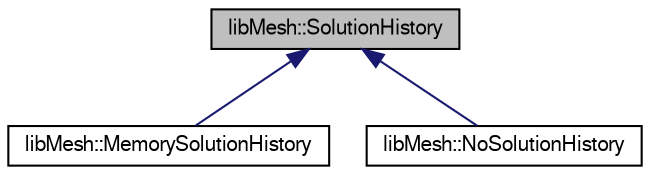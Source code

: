 digraph "libMesh::SolutionHistory"
{
  edge [fontname="FreeSans",fontsize="10",labelfontname="FreeSans",labelfontsize="10"];
  node [fontname="FreeSans",fontsize="10",shape=record];
  Node1 [label="libMesh::SolutionHistory",height=0.2,width=0.4,color="black", fillcolor="grey75", style="filled", fontcolor="black"];
  Node1 -> Node2 [dir="back",color="midnightblue",fontsize="10",style="solid",fontname="FreeSans"];
  Node2 [label="libMesh::MemorySolutionHistory",height=0.2,width=0.4,color="black", fillcolor="white", style="filled",URL="$classlibMesh_1_1MemorySolutionHistory.html"];
  Node1 -> Node3 [dir="back",color="midnightblue",fontsize="10",style="solid",fontname="FreeSans"];
  Node3 [label="libMesh::NoSolutionHistory",height=0.2,width=0.4,color="black", fillcolor="white", style="filled",URL="$classlibMesh_1_1NoSolutionHistory.html"];
}

